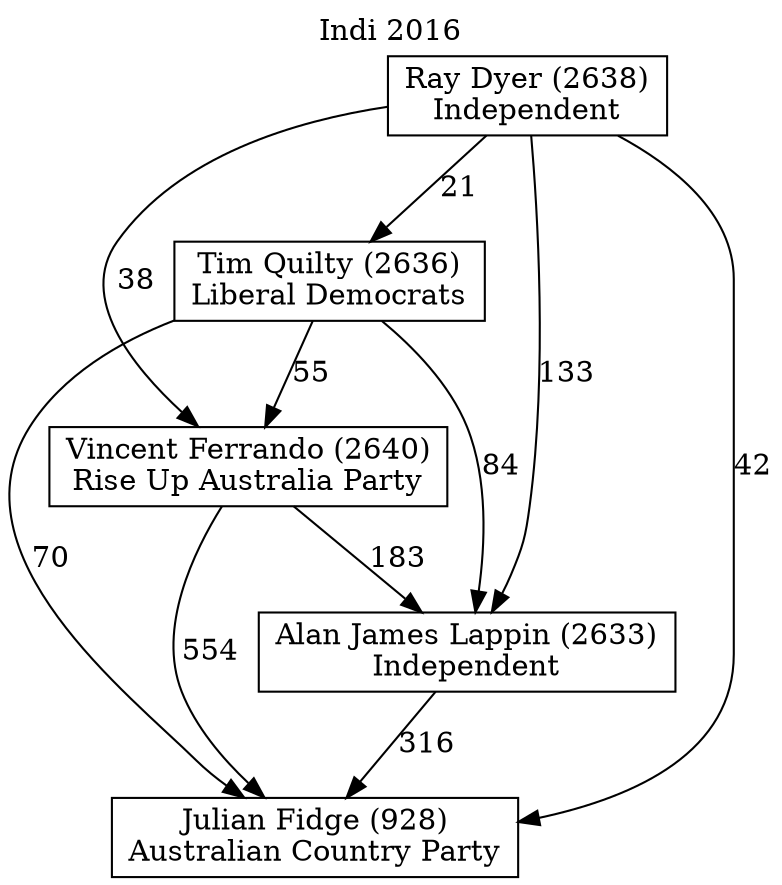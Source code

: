 // House preference flow
digraph "Julian Fidge (928)_Indi_2016" {
	graph [label="Indi 2016" labelloc=t mclimit=10]
	node [shape=box]
	"Julian Fidge (928)" [label="Julian Fidge (928)
Australian Country Party"]
	"Alan James Lappin (2633)" [label="Alan James Lappin (2633)
Independent"]
	"Vincent Ferrando (2640)" [label="Vincent Ferrando (2640)
Rise Up Australia Party"]
	"Tim Quilty (2636)" [label="Tim Quilty (2636)
Liberal Democrats"]
	"Ray Dyer (2638)" [label="Ray Dyer (2638)
Independent"]
	"Alan James Lappin (2633)" -> "Julian Fidge (928)" [label=316]
	"Vincent Ferrando (2640)" -> "Alan James Lappin (2633)" [label=183]
	"Tim Quilty (2636)" -> "Vincent Ferrando (2640)" [label=55]
	"Ray Dyer (2638)" -> "Tim Quilty (2636)" [label=21]
	"Vincent Ferrando (2640)" -> "Julian Fidge (928)" [label=554]
	"Tim Quilty (2636)" -> "Julian Fidge (928)" [label=70]
	"Ray Dyer (2638)" -> "Julian Fidge (928)" [label=42]
	"Ray Dyer (2638)" -> "Vincent Ferrando (2640)" [label=38]
	"Tim Quilty (2636)" -> "Alan James Lappin (2633)" [label=84]
	"Ray Dyer (2638)" -> "Alan James Lappin (2633)" [label=133]
}
